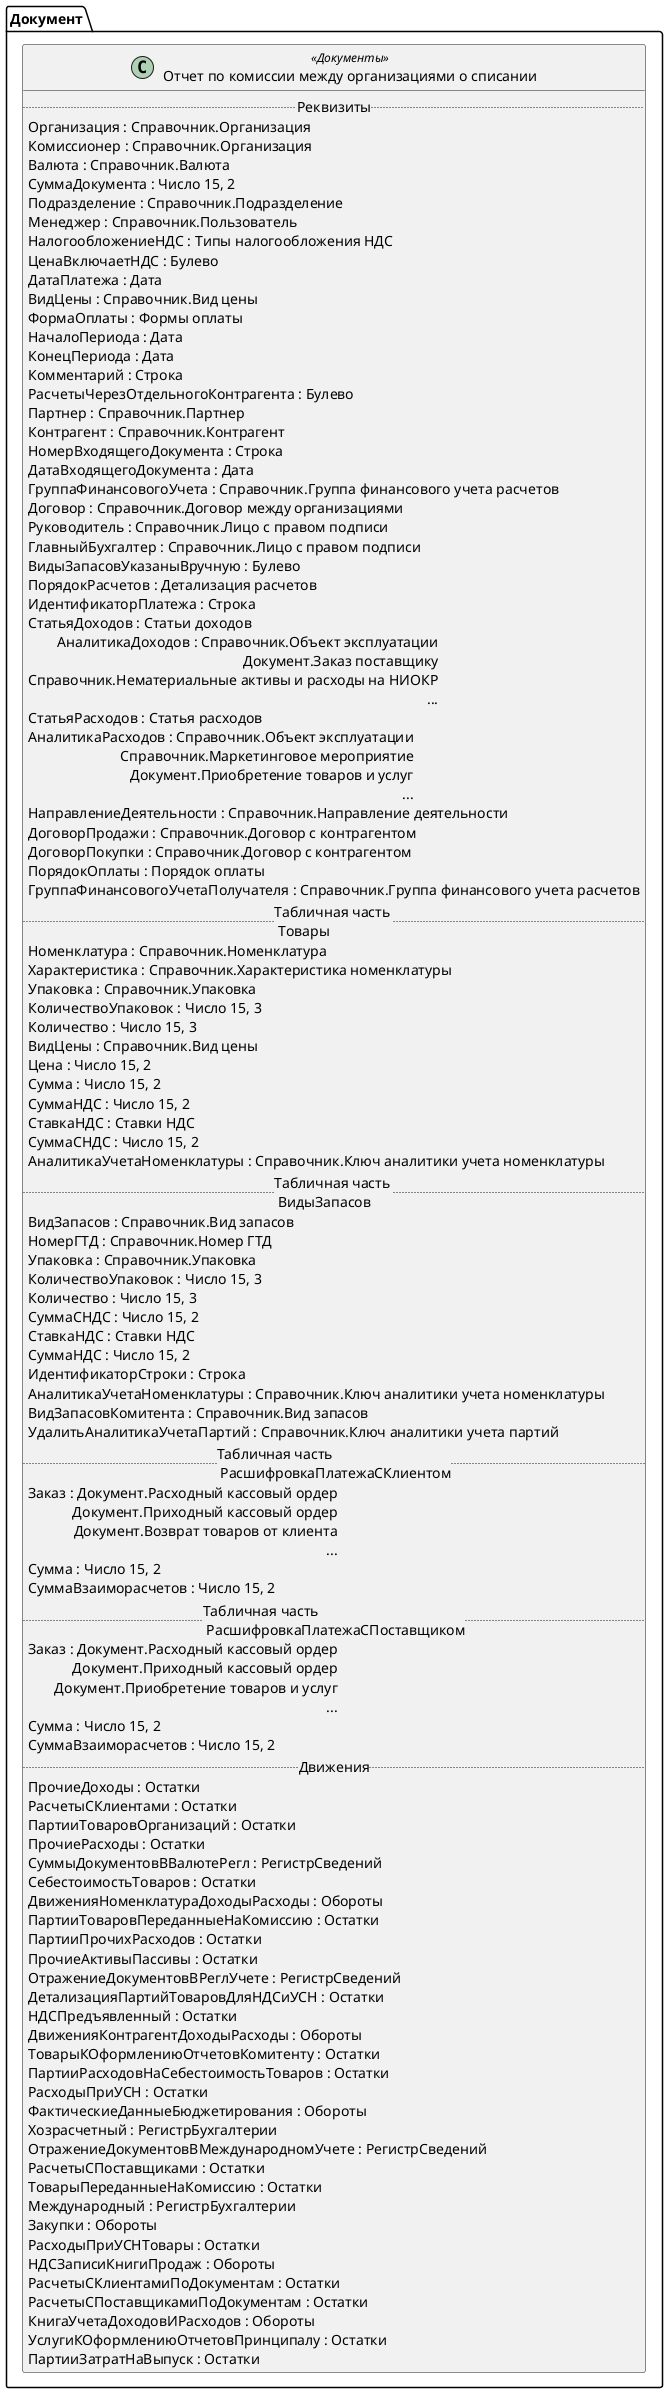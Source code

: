 ﻿@startuml ОтчетПоКомиссииМеждуОрганизациямиОСписании
'!include templates.wsd
'..\include templates.wsd
class Документ.ОтчетПоКомиссииМеждуОрганизациямиОСписании as "Отчет по комиссии между организациями о списании" <<Документы>>
{
..Реквизиты..
Организация : Справочник.Организация
Комиссионер : Справочник.Организация
Валюта : Справочник.Валюта
СуммаДокумента : Число 15, 2
Подразделение : Справочник.Подразделение
Менеджер : Справочник.Пользователь
НалогообложениеНДС : Типы налогообложения НДС
ЦенаВключаетНДС : Булево
ДатаПлатежа : Дата
ВидЦены : Справочник.Вид цены
ФормаОплаты : Формы оплаты
НачалоПериода : Дата
КонецПериода : Дата
Комментарий : Строка
РасчетыЧерезОтдельногоКонтрагента : Булево
Партнер : Справочник.Партнер
Контрагент : Справочник.Контрагент
НомерВходящегоДокумента : Строка
ДатаВходящегоДокумента : Дата
ГруппаФинансовогоУчета : Справочник.Группа финансового учета расчетов
Договор : Справочник.Договор между организациями
Руководитель : Справочник.Лицо с правом подписи
ГлавныйБухгалтер : Справочник.Лицо с правом подписи
ВидыЗапасовУказаныВручную : Булево
ПорядокРасчетов : Детализация расчетов
ИдентификаторПлатежа : Строка
СтатьяДоходов : Статьи доходов
АналитикаДоходов : Справочник.Объект эксплуатации\rДокумент.Заказ поставщику\rСправочник.Нематериальные активы и расходы на НИОКР\r...
СтатьяРасходов : Статья расходов
АналитикаРасходов : Справочник.Объект эксплуатации\rСправочник.Маркетинговое мероприятие\rДокумент.Приобретение товаров и услуг\r...
НаправлениеДеятельности : Справочник.Направление деятельности
ДоговорПродажи : Справочник.Договор с контрагентом
ДоговорПокупки : Справочник.Договор с контрагентом
ПорядокОплаты : Порядок оплаты
ГруппаФинансовогоУчетаПолучателя : Справочник.Группа финансового учета расчетов
..Табличная часть \n Товары..
Номенклатура : Справочник.Номенклатура
Характеристика : Справочник.Характеристика номенклатуры
Упаковка : Справочник.Упаковка
КоличествоУпаковок : Число 15, 3
Количество : Число 15, 3
ВидЦены : Справочник.Вид цены
Цена : Число 15, 2
Сумма : Число 15, 2
СуммаНДС : Число 15, 2
СтавкаНДС : Ставки НДС
СуммаСНДС : Число 15, 2
АналитикаУчетаНоменклатуры : Справочник.Ключ аналитики учета номенклатуры
..Табличная часть \n ВидыЗапасов..
ВидЗапасов : Справочник.Вид запасов
НомерГТД : Справочник.Номер ГТД
Упаковка : Справочник.Упаковка
КоличествоУпаковок : Число 15, 3
Количество : Число 15, 3
СуммаСНДС : Число 15, 2
СтавкаНДС : Ставки НДС
СуммаНДС : Число 15, 2
ИдентификаторСтроки : Строка
АналитикаУчетаНоменклатуры : Справочник.Ключ аналитики учета номенклатуры
ВидЗапасовКомитента : Справочник.Вид запасов
УдалитьАналитикаУчетаПартий : Справочник.Ключ аналитики учета партий
..Табличная часть \n РасшифровкаПлатежаСКлиентом..
Заказ : Документ.Расходный кассовый ордер\rДокумент.Приходный кассовый ордер\rДокумент.Возврат товаров от клиента\r...
Сумма : Число 15, 2
СуммаВзаиморасчетов : Число 15, 2
..Табличная часть \n РасшифровкаПлатежаСПоставщиком..
Заказ : Документ.Расходный кассовый ордер\rДокумент.Приходный кассовый ордер\rДокумент.Приобретение товаров и услуг\r...
Сумма : Число 15, 2
СуммаВзаиморасчетов : Число 15, 2
..Движения..
ПрочиеДоходы : Остатки
РасчетыСКлиентами : Остатки
ПартииТоваровОрганизаций : Остатки
ПрочиеРасходы : Остатки
СуммыДокументовВВалютеРегл : РегистрСведений
СебестоимостьТоваров : Остатки
ДвиженияНоменклатураДоходыРасходы : Обороты
ПартииТоваровПереданныеНаКомиссию : Остатки
ПартииПрочихРасходов : Остатки
ПрочиеАктивыПассивы : Остатки
ОтражениеДокументовВРеглУчете : РегистрСведений
ДетализацияПартийТоваровДляНДСиУСН : Остатки
НДСПредъявленный : Остатки
ДвиженияКонтрагентДоходыРасходы : Обороты
ТоварыКОформлениюОтчетовКомитенту : Остатки
ПартииРасходовНаСебестоимостьТоваров : Остатки
РасходыПриУСН : Остатки
ФактическиеДанныеБюджетирования : Обороты
Хозрасчетный : РегистрБухгалтерии
ОтражениеДокументовВМеждународномУчете : РегистрСведений
РасчетыСПоставщиками : Остатки
ТоварыПереданныеНаКомиссию : Остатки
Международный : РегистрБухгалтерии
Закупки : Обороты
РасходыПриУСНТовары : Остатки
НДСЗаписиКнигиПродаж : Обороты
РасчетыСКлиентамиПоДокументам : Остатки
РасчетыСПоставщикамиПоДокументам : Остатки
КнигаУчетаДоходовИРасходов : Обороты
УслугиКОформлениюОтчетовПринципалу : Остатки
ПартииЗатратНаВыпуск : Остатки
}
@enduml
